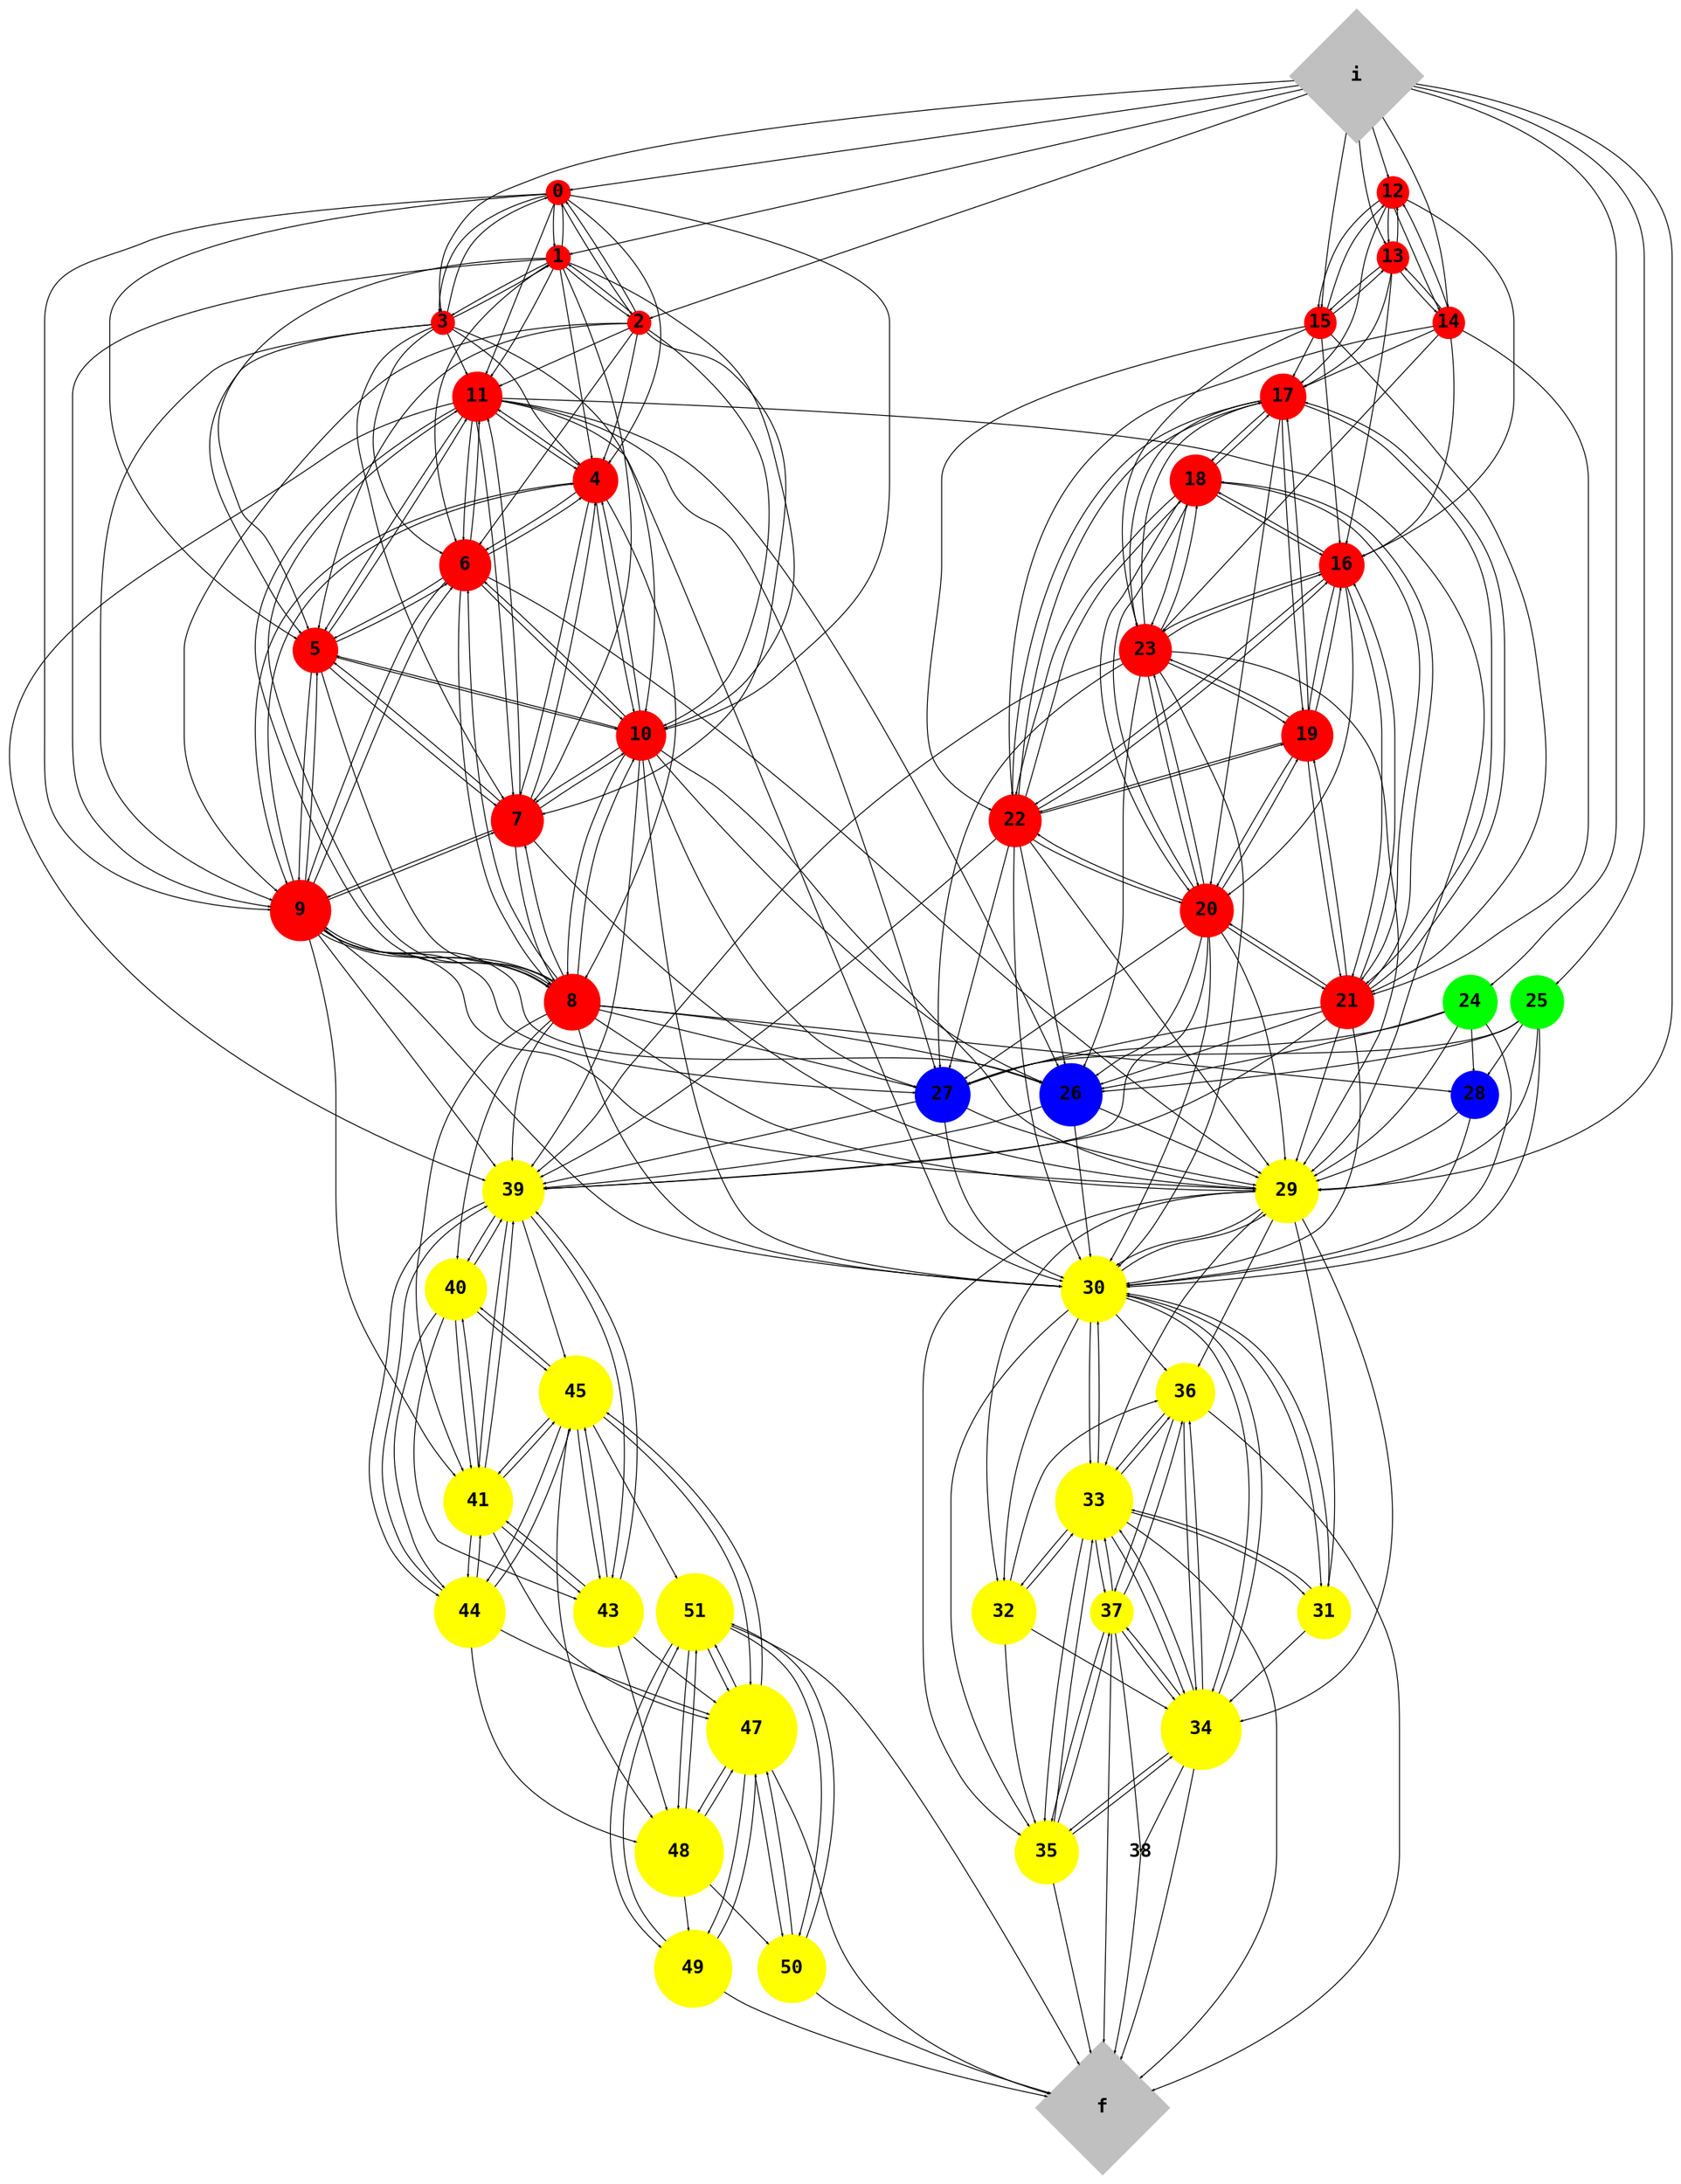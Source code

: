 digraph Bosch_entropy{
size = "40,20";
graph[rankdir=TB, center=true, margin=0.05, nodesep=0.2, ranksep=0.5]
node[fontname="Courier-Bold", fontsize=14]
edge[arrowsize=0.2, arrowhead=normal]
i [shape=diamond, style=filled, fontsize=20, color=gray, width=2, height=2, fixedsize=true]
f [shape=diamond, style=filled, fontsize=20, color=gray, width=2, height=2, fixedsize=true]
0 [shape=circle, style=filled, fontsize=20, color=red, width=0.3544853855634647, height=0.3544853855634647, fixedsize=true]
1 [shape=circle, style=filled, fontsize=20, color=red, width=0.3561272276637468, height=0.3561272276637468, fixedsize=true]
2 [shape=circle, style=filled, fontsize=20, color=red, width=0.34393952893906754, height=0.34393952893906754, fixedsize=true]
3 [shape=circle, style=filled, fontsize=20, color=red, width=0.3463831718817133, height=0.3463831718817133, fixedsize=true]
4 [shape=circle, style=filled, fontsize=20, color=red, width=0.6614192357597226, height=0.6614192357597226, fixedsize=true]
5 [shape=circle, style=filled, fontsize=20, color=red, width=0.6642933146666462, height=0.6642933146666462, fixedsize=true]
6 [shape=circle, style=filled, fontsize=20, color=red, width=0.76180598781706, height=0.76180598781706, fixedsize=true]
7 [shape=circle, style=filled, fontsize=20, color=red, width=0.7815835180562415, height=0.7815835180562415, fixedsize=true]
8 [shape=circle, style=filled, fontsize=20, color=red, width=0.8386230479863092, height=0.8386230479863092, fixedsize=true]
9 [shape=circle, style=filled, fontsize=20, color=red, width=0.8981477691124331, height=0.8981477691124331, fixedsize=true]
10 [shape=circle, style=filled, fontsize=20, color=red, width=0.7303723671830413, height=0.7303723671830413, fixedsize=true]
11 [shape=circle, style=filled, fontsize=20, color=red, width=0.7355814312680365, height=0.7355814312680365, fixedsize=true]
12 [shape=circle, style=filled, fontsize=20, color=red, width=0.46888173871327693, height=0.46888173871327693, fixedsize=true]
13 [shape=circle, style=filled, fontsize=20, color=red, width=0.4782846857293192, height=0.4782846857293192, fixedsize=true]
14 [shape=circle, style=filled, fontsize=20, color=red, width=0.47127471145565997, height=0.47127471145565997, fixedsize=true]
15 [shape=circle, style=filled, fontsize=20, color=red, width=0.4678353651746298, height=0.4678353651746298, fixedsize=true]
16 [shape=circle, style=filled, fontsize=20, color=red, width=0.6650523591796922, height=0.6650523591796922, fixedsize=true]
17 [shape=circle, style=filled, fontsize=20, color=red, width=0.6781956004175678, height=0.6781956004175678, fixedsize=true]
18 [shape=circle, style=filled, fontsize=20, color=red, width=0.7699995625777512, height=0.7699995625777512, fixedsize=true]
19 [shape=circle, style=filled, fontsize=20, color=red, width=0.7584078646526775, height=0.7584078646526775, fixedsize=true]
20 [shape=circle, style=filled, fontsize=20, color=red, width=0.7878607430836516, height=0.7878607430836516, fixedsize=true]
21 [shape=circle, style=filled, fontsize=20, color=red, width=0.7861977454463844, height=0.7861977454463844, fixedsize=true]
22 [shape=circle, style=filled, fontsize=20, color=red, width=0.7780411188279093, height=0.7780411188279093, fixedsize=true]
23 [shape=circle, style=filled, fontsize=20, color=red, width=0.7769362564685194, height=0.7769362564685194, fixedsize=true]
24 [shape=circle, style=filled, fontsize=20, color=green, width=0.8038863822181395, height=0.8038863822181395, fixedsize=true]
25 [shape=circle, style=filled, fontsize=20, color=green, width=0.7915959560495027, height=0.7915959560495027, fixedsize=true]
26 [shape=circle, style=filled, fontsize=20, color=blue, width=0.9301917599413453, height=0.9301917599413453, fixedsize=true]
27 [shape=circle, style=filled, fontsize=20, color=blue, width=0.821193371537966, height=0.821193371537966, fixedsize=true]
28 [shape=circle, style=filled, fontsize=20, color=blue, width=0.7118573170900311, height=0.7118573170900311, fixedsize=true]
29 [shape=circle, style=filled, fontsize=20, color=yellow, width=0.9394964601011455, height=0.9394964601011455, fixedsize=true]
30 [shape=circle, style=filled, fontsize=20, color=yellow, width=0.9910953640428749, height=0.9910953640428749, fixedsize=true]
31 [shape=circle, style=filled, fontsize=20, color=yellow, width=0.7967178918880177, height=0.7967178918880177, fixedsize=true]
32 [shape=circle, style=filled, fontsize=20, color=yellow, width=0.9632357519375326, height=0.9632357519375326, fixedsize=true]
33 [shape=circle, style=filled, fontsize=20, color=yellow, width=1.1459498146659512, height=1.1459498146659512, fixedsize=true]
34 [shape=circle, style=filled, fontsize=20, color=yellow, width=1.2003251412072369, height=1.2003251412072369, fixedsize=true]
35 [shape=circle, style=filled, fontsize=20, color=yellow, width=0.9470875626278019, height=0.9470875626278019, fixedsize=true]
36 [shape=circle, style=filled, fontsize=20, color=yellow, width=0.8803851501192403, height=0.8803851501192403, fixedsize=true]
37 [shape=circle, style=filled, fontsize=20, color=yellow, width=0.6395134773838932, height=0.6395134773838932, fixedsize=true]
38 [shape=circle, style=filled, fontsize=20, color=yellow, width=-0.0, height=-0.0, fixedsize=true]
39 [shape=circle, style=filled, fontsize=20, color=yellow, width=0.9152791122324959, height=0.9152791122324959, fixedsize=true]
40 [shape=circle, style=filled, fontsize=20, color=yellow, width=0.91243592319912, height=0.91243592319912, fixedsize=true]
41 [shape=circle, style=filled, fontsize=20, color=yellow, width=1.025833715683464, height=1.025833715683464, fixedsize=true]
43 [shape=circle, style=filled, fontsize=20, color=yellow, width=1.0355066781958895, height=1.0355066781958895, fixedsize=true]
44 [shape=circle, style=filled, fontsize=20, color=yellow, width=1.059201568415694, height=1.059201568415694, fixedsize=true]
45 [shape=circle, style=filled, fontsize=20, color=yellow, width=1.1007551285950843, height=1.1007551285950843, fixedsize=true]
47 [shape=circle, style=filled, fontsize=20, color=yellow, width=1.3484886945647918, height=1.3484886945647918, fixedsize=true]
48 [shape=circle, style=filled, fontsize=20, color=yellow, width=1.322889053948328, height=1.322889053948328, fixedsize=true]
49 [shape=circle, style=filled, fontsize=20, color=yellow, width=1.1529639718217368, height=1.1529639718217368, fixedsize=true]
50 [shape=circle, style=filled, fontsize=20, color=yellow, width=1.01071744408977, height=1.01071744408977, fixedsize=true]
51 [shape=circle, style=filled, fontsize=20, color=yellow, width=1.1506515469239762, height=1.1506515469239762, fixedsize=true]
i -> 0 [penwidth=1]
0 -> 1 [penwidth=1]
1 -> 2 [penwidth=1]
2 -> 4 [penwidth=1]
4 -> 7 [penwidth=1]
7 -> 11 [penwidth=1]
11 -> 8 [penwidth=1]
8 -> 30 [penwidth=1]
30 -> 29 [penwidth=1]
29 -> 31 [penwidth=1]
31 -> 33 [penwidth=1]
33 -> 34 [penwidth=1]
34 -> 35 [penwidth=1]
35 -> 37 [penwidth=1]
37 -> f [penwidth=1]
i -> 12 [penwidth=1]
12 -> 13 [penwidth=1]
13 -> 14 [penwidth=1]
14 -> 16 [penwidth=1]
16 -> 18 [penwidth=1]
18 -> 20 [penwidth=1]
20 -> 21 [penwidth=1]
21 -> 30 [penwidth=1]
29 -> 33 [penwidth=1]
i -> 1 [penwidth=1]
2 -> 0 [penwidth=1]
0 -> 5 [penwidth=1]
5 -> 6 [penwidth=1]
6 -> 10 [penwidth=1]
10 -> 8 [penwidth=1]
8 -> 29 [penwidth=1]
29 -> 30 [penwidth=1]
30 -> 33 [penwidth=1]
1 -> 0 [penwidth=1]
0 -> 2 [penwidth=1]
2 -> 10 [penwidth=1]
10 -> 4 [penwidth=1]
7 -> 8 [penwidth=1]
34 -> 36 [penwidth=1]
36 -> 37 [penwidth=1]
1 -> 3 [penwidth=1]
3 -> 0 [penwidth=1]
0 -> 4 [penwidth=1]
4 -> 11 [penwidth=1]
11 -> 7 [penwidth=1]
30 -> 34 [penwidth=1]
34 -> 33 [penwidth=1]
33 -> 36 [penwidth=1]
3 -> 4 [penwidth=1]
8 -> 10 [penwidth=1]
10 -> 29 [penwidth=1]
i -> 13 [penwidth=1]
13 -> 15 [penwidth=1]
15 -> 12 [penwidth=1]
12 -> 17 [penwidth=1]
17 -> 19 [penwidth=1]
19 -> 20 [penwidth=1]
20 -> 22 [penwidth=1]
22 -> 29 [penwidth=1]
34 -> 37 [penwidth=1]
37 -> 33 [penwidth=1]
33 -> 35 [penwidth=1]
35 -> f [penwidth=1]
i -> 24 [penwidth=1]
24 -> 26 [penwidth=1]
26 -> 30 [penwidth=1]
29 -> 34 [penwidth=1]
4 -> 10 [penwidth=1]
10 -> 7 [penwidth=1]
14 -> 17 [penwidth=1]
17 -> 18 [penwidth=1]
0 -> 3 [penwidth=1]
3 -> 1 [penwidth=1]
1 -> 9 [penwidth=1]
9 -> 5 [penwidth=1]
6 -> 8 [penwidth=1]
36 -> 34 [penwidth=1]
4 -> 8 [penwidth=1]
8 -> 7 [penwidth=1]
7 -> 9 [penwidth=1]
9 -> 29 [penwidth=1]
4 -> 6 [penwidth=1]
8 -> 9 [penwidth=1]
31 -> 30 [penwidth=1]
35 -> 34 [penwidth=1]
2 -> 5 [penwidth=1]
2 -> 1 [penwidth=1]
1 -> 4 [penwidth=1]
13 -> 12 [penwidth=1]
12 -> 14 [penwidth=1]
20 -> 23 [penwidth=1]
23 -> 29 [penwidth=1]
37 -> 36 [penwidth=1]
36 -> f [penwidth=1]
5 -> 7 [penwidth=1]
10 -> 30 [penwidth=1]
15 -> 16 [penwidth=1]
16 -> 23 [penwidth=1]
23 -> 18 [penwidth=1]
20 -> 29 [penwidth=1]
i -> 25 [penwidth=1]
25 -> 26 [penwidth=1]
16 -> 19 [penwidth=1]
2 -> 9 [penwidth=1]
9 -> 7 [penwidth=1]
7 -> 4 [penwidth=1]
8 -> 27 [penwidth=1]
27 -> 29 [penwidth=1]
10 -> 5 [penwidth=1]
3 -> 5 [penwidth=1]
7 -> 10 [penwidth=1]
1 -> 5 [penwidth=1]
5 -> 10 [penwidth=1]
10 -> 6 [penwidth=1]
8 -> 41 [penwidth=1]
41 -> 39 [penwidth=1]
39 -> 40 [penwidth=1]
40 -> 44 [penwidth=1]
44 -> 45 [penwidth=1]
45 -> 47 [penwidth=1]
47 -> 48 [penwidth=1]
48 -> 49 [penwidth=1]
49 -> 51 [penwidth=1]
51 -> f [penwidth=1]
8 -> 11 [penwidth=1]
11 -> 30 [penwidth=1]
37 -> 34 [penwidth=1]
34 -> f [penwidth=1]
15 -> 17 [penwidth=1]
17 -> 22 [penwidth=1]
22 -> 18 [penwidth=1]
5 -> 11 [penwidth=1]
11 -> 6 [penwidth=1]
30 -> 35 [penwidth=1]
35 -> 33 [penwidth=1]
31 -> 34 [penwidth=1]
33 -> f [penwidth=1]
26 -> 29 [penwidth=1]
3 -> 9 [penwidth=1]
9 -> 4 [penwidth=1]
9 -> 30 [penwidth=1]
5 -> 9 [penwidth=1]
11 -> 29 [penwidth=1]
9 -> 27 [penwidth=1]
3 -> 11 [penwidth=1]
11 -> 5 [penwidth=1]
12 -> 16 [penwidth=1]
9 -> 39 [penwidth=1]
39 -> 45 [penwidth=1]
45 -> 40 [penwidth=1]
40 -> 43 [penwidth=1]
43 -> 41 [penwidth=1]
41 -> 47 [penwidth=1]
48 -> 50 [penwidth=1]
50 -> 51 [penwidth=1]
11 -> 26 [penwidth=1]
30 -> 31 [penwidth=1]
37 -> 38 [penwidth=1]
38 -> f [penwidth=1]
21 -> 29 [penwidth=1]
30 -> 32 [penwidth=1]
32 -> 36 [penwidth=1]
6 -> 11 [penwidth=1]
0 -> 11 [penwidth=1]
11 -> 4 [penwidth=1]
3 -> 10 [penwidth=1]
8 -> 39 [penwidth=1]
41 -> 45 [penwidth=1]
22 -> 39 [penwidth=1]
40 -> 41 [penwidth=1]
41 -> 43 [penwidth=1]
43 -> 45 [penwidth=1]
32 -> 33 [penwidth=1]
i -> 2 [penwidth=1]
45 -> 41 [penwidth=1]
47 -> 51 [penwidth=1]
51 -> 48 [penwidth=1]
49 -> f [penwidth=1]
24 -> 27 [penwidth=1]
33 -> 37 [penwidth=1]
14 -> 13 [penwidth=1]
13 -> 17 [penwidth=1]
24 -> 29 [penwidth=1]
32 -> 34 [penwidth=1]
5 -> 8 [penwidth=1]
2 -> 11 [penwidth=1]
36 -> 33 [penwidth=1]
14 -> 21 [penwidth=1]
21 -> 17 [penwidth=1]
26 -> 39 [penwidth=1]
39 -> 41 [penwidth=1]
41 -> 40 [penwidth=1]
50 -> f [penwidth=1]
13 -> 16 [penwidth=1]
14 -> 12 [penwidth=1]
17 -> 23 [penwidth=1]
20 -> 27 [penwidth=1]
12 -> 15 [penwidth=1]
15 -> 13 [penwidth=1]
23 -> 17 [penwidth=1]
22 -> 30 [penwidth=1]
9 -> 26 [penwidth=1]
30 -> 36 [penwidth=1]
10 -> 26 [penwidth=1]
18 -> 22 [penwidth=1]
22 -> 20 [penwidth=1]
22 -> 17 [penwidth=1]
23 -> 30 [penwidth=1]
14 -> 22 [penwidth=1]
22 -> 16 [penwidth=1]
8 -> 26 [penwidth=1]
i -> 29 [penwidth=1]
25 -> 27 [penwidth=1]
33 -> 30 [penwidth=1]
17 -> 21 [penwidth=1]
21 -> 18 [penwidth=1]
2 -> 6 [penwidth=1]
6 -> 5 [penwidth=1]
27 -> 30 [penwidth=1]
37 -> 35 [penwidth=1]
21 -> 16 [penwidth=1]
0 -> 9 [penwidth=1]
7 -> 29 [penwidth=1]
3 -> 7 [penwidth=1]
19 -> 22 [penwidth=1]
8 -> 6 [penwidth=1]
20 -> 30 [penwidth=1]
41 -> 44 [penwidth=1]
45 -> 48 [penwidth=1]
48 -> 47 [penwidth=1]
47 -> 49 [penwidth=1]
0 -> 10 [penwidth=1]
23 -> 16 [penwidth=1]
20 -> 26 [penwidth=1]
6 -> 4 [penwidth=1]
11 -> 27 [penwidth=1]
8 -> 28 [penwidth=1]
28 -> 29 [penwidth=1]
10 -> 39 [penwidth=1]
45 -> 44 [penwidth=1]
44 -> 47 [penwidth=1]
14 -> 23 [penwidth=1]
19 -> 23 [penwidth=1]
23 -> 20 [penwidth=1]
10 -> 27 [penwidth=1]
25 -> 29 [penwidth=1]
2 -> 7 [penwidth=1]
23 -> 19 [penwidth=1]
1 -> 11 [penwidth=1]
16 -> 21 [penwidth=1]
40 -> 39 [penwidth=1]
9 -> 8 [penwidth=1]
i -> 3 [penwidth=1]
21 -> 39 [penwidth=1]
48 -> 51 [penwidth=1]
51 -> 50 [penwidth=1]
24 -> 28 [penwidth=1]
6 -> 9 [penwidth=1]
40 -> 45 [penwidth=1]
16 -> 22 [penwidth=1]
18 -> 16 [penwidth=1]
16 -> 20 [penwidth=1]
21 -> 27 [penwidth=1]
22 -> 19 [penwidth=1]
15 -> 21 [penwidth=1]
33 -> 31 [penwidth=1]
i -> 14 [penwidth=1]
9 -> 6 [penwidth=1]
17 -> 20 [penwidth=1]
4 -> 9 [penwidth=1]
1 -> 7 [penwidth=1]
23 -> 26 [penwidth=1]
7 -> 5 [penwidth=1]
24 -> 30 [penwidth=1]
15 -> 23 [penwidth=1]
29 -> 36 [penwidth=1]
11 -> 39 [penwidth=1]
18 -> 21 [penwidth=1]
21 -> 20 [penwidth=1]
20 -> 18 [penwidth=1]
19 -> 17 [penwidth=1]
19 -> 21 [penwidth=1]
1 -> 6 [penwidth=1]
29 -> 35 [penwidth=1]
20 -> 19 [penwidth=1]
18 -> 23 [penwidth=1]
43 -> 48 [penwidth=1]
49 -> 47 [penwidth=1]
21 -> 19 [penwidth=1]
19 -> 16 [penwidth=1]
1 -> 10 [penwidth=1]
22 -> 27 [penwidth=1]
23 -> 27 [penwidth=1]
23 -> 39 [penwidth=1]
34 -> 38 [penwidth=1]
22 -> 26 [penwidth=1]
51 -> 49 [penwidth=1]
39 -> 43 [penwidth=1]
9 -> 41 [penwidth=1]
45 -> 51 [penwidth=1]
51 -> 47 [penwidth=1]
47 -> f [penwidth=1]
6 -> 29 [penwidth=1]
32 -> 35 [penwidth=1]
43 -> 47 [penwidth=1]
27 -> 39 [penwidth=1]
25 -> 28 [penwidth=1]
21 -> 26 [penwidth=1]
34 -> 30 [penwidth=1]
8 -> 40 [penwidth=1]
43 -> 39 [penwidth=1]
i -> 15 [penwidth=1]
44 -> 48 [penwidth=1]
28 -> 30 [penwidth=1]
18 -> 17 [penwidth=1]
45 -> 43 [penwidth=1]
15 -> 22 [penwidth=1]
44 -> 39 [penwidth=1]
47 -> 45 [penwidth=1]
33 -> 32 [penwidth=1]
39 -> 44 [penwidth=1]
29 -> 32 [penwidth=1]
50 -> 47 [penwidth=1]
25 -> 30 [penwidth=1]
20 -> 39 [penwidth=1]
47 -> 50 [penwidth=1]
44 -> 41 [penwidth=1]
3 -> 6 [penwidth=1]
{rank=source; i}
{rank=min; i}
{rank=max; f}{rank=sink; f}
}